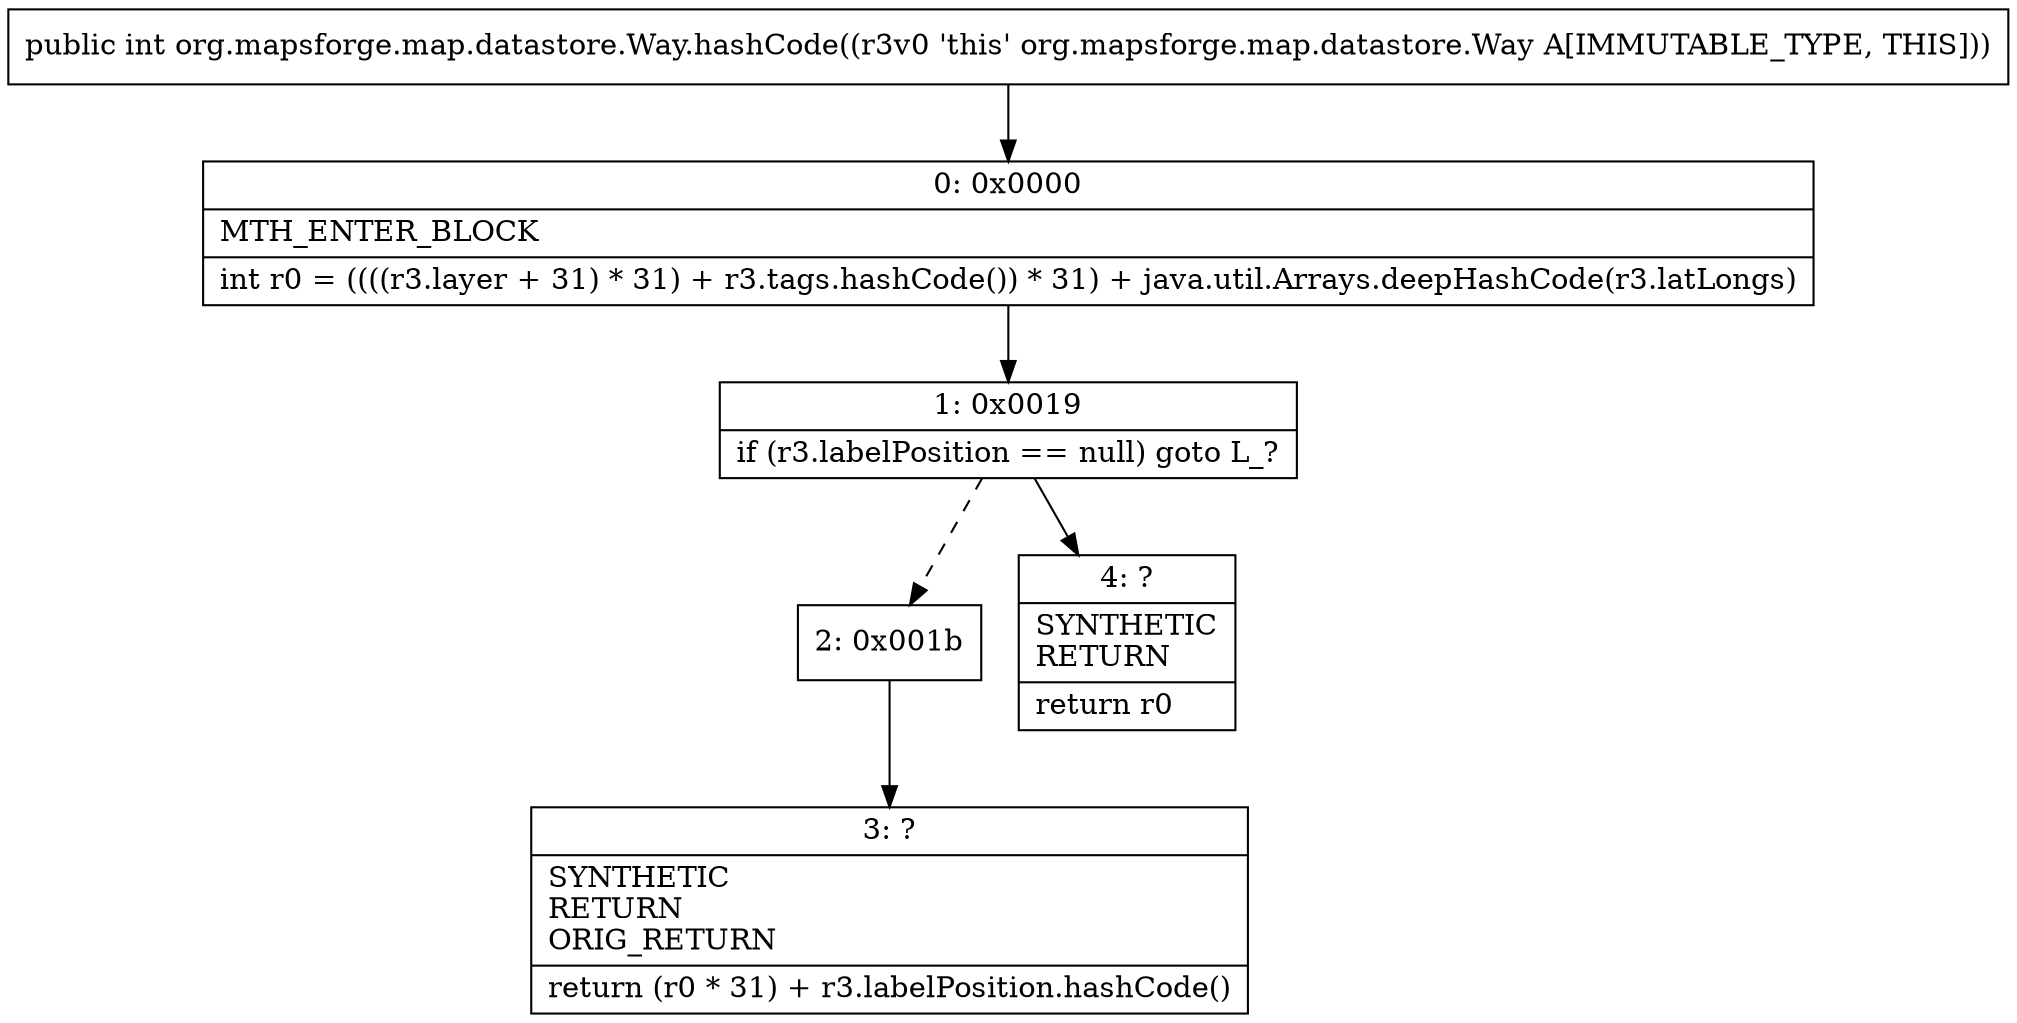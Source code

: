 digraph "CFG fororg.mapsforge.map.datastore.Way.hashCode()I" {
Node_0 [shape=record,label="{0\:\ 0x0000|MTH_ENTER_BLOCK\l|int r0 = ((((r3.layer + 31) * 31) + r3.tags.hashCode()) * 31) + java.util.Arrays.deepHashCode(r3.latLongs)\l}"];
Node_1 [shape=record,label="{1\:\ 0x0019|if (r3.labelPosition == null) goto L_?\l}"];
Node_2 [shape=record,label="{2\:\ 0x001b}"];
Node_3 [shape=record,label="{3\:\ ?|SYNTHETIC\lRETURN\lORIG_RETURN\l|return (r0 * 31) + r3.labelPosition.hashCode()\l}"];
Node_4 [shape=record,label="{4\:\ ?|SYNTHETIC\lRETURN\l|return r0\l}"];
MethodNode[shape=record,label="{public int org.mapsforge.map.datastore.Way.hashCode((r3v0 'this' org.mapsforge.map.datastore.Way A[IMMUTABLE_TYPE, THIS])) }"];
MethodNode -> Node_0;
Node_0 -> Node_1;
Node_1 -> Node_2[style=dashed];
Node_1 -> Node_4;
Node_2 -> Node_3;
}

